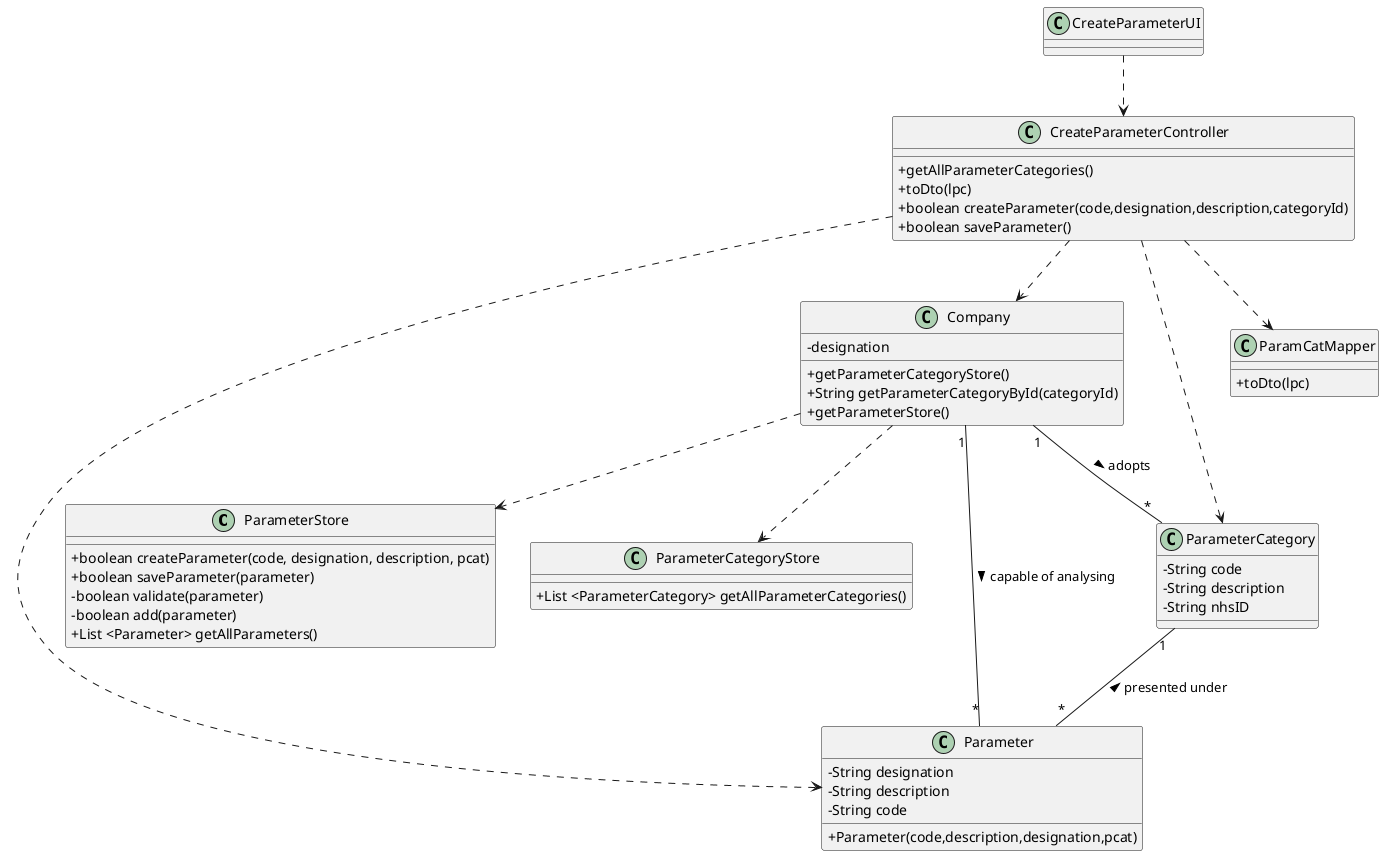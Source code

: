 @startuml
skinparam classAttributeIconSize 0


class ParameterStore{
  +boolean createParameter(code, designation, description, pcat)
  +boolean saveParameter(parameter)
  -boolean validate(parameter)
  -boolean add(parameter)
  +List <Parameter> getAllParameters()
}

class ParameterCategoryStore{
  +List <ParameterCategory> getAllParameterCategories()
}


class Parameter {
  - String designation
  - String description
  - String code
  +Parameter(code,description,designation,pcat)
}

class Company {
  -designation
  +getParameterCategoryStore()
  +String getParameterCategoryById(categoryId)
  +getParameterStore()
}

class ParameterCategory {
  -String code
  -String description
  -String nhsID
}



class ParamCatMapper{
  +toDto(lpc)
}


class CreateParameterController {
  +getAllParameterCategories()
  +toDto(lpc)
  +boolean createParameter(code,designation,description,categoryId)
  +boolean saveParameter()
}

class CreateParameterUI {
}

CreateParameterUI ..> CreateParameterController
CreateParameterController ..> ParameterCategory
CreateParameterController ..> ParamCatMapper
CreateParameterController ..> Parameter
CreateParameterController ..> Company
Company ..> ParameterStore
Company ..> ParameterCategoryStore

Company "1" -- "*" Parameter : > capable of analysing
Company "1" -- "*" ParameterCategory : > adopts
ParameterCategory "1" -- "*" Parameter : < presented under



@enduml